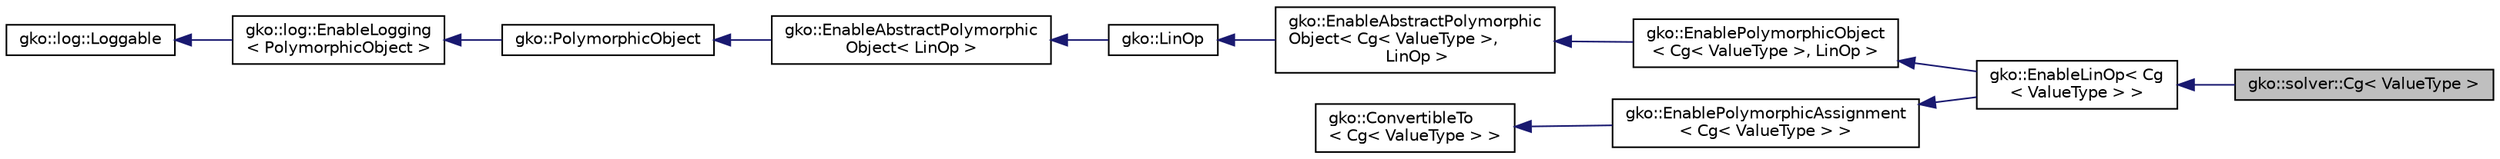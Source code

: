 digraph "gko::solver::Cg&lt; ValueType &gt;"
{
 // INTERACTIVE_SVG=YES
  edge [fontname="Helvetica",fontsize="10",labelfontname="Helvetica",labelfontsize="10"];
  node [fontname="Helvetica",fontsize="10",shape=record];
  rankdir="LR";
  Node1 [label="gko::solver::Cg\< ValueType \>",height=0.2,width=0.4,color="black", fillcolor="grey75", style="filled", fontcolor="black"];
  Node2 -> Node1 [dir="back",color="midnightblue",fontsize="10",style="solid",fontname="Helvetica"];
  Node2 [label="gko::EnableLinOp\< Cg\l\< ValueType \> \>",height=0.2,width=0.4,color="black", fillcolor="white", style="filled",URL="$classgko_1_1EnableLinOp.html"];
  Node3 -> Node2 [dir="back",color="midnightblue",fontsize="10",style="solid",fontname="Helvetica"];
  Node3 [label="gko::EnablePolymorphicObject\l\< Cg\< ValueType \>, LinOp \>",height=0.2,width=0.4,color="black", fillcolor="white", style="filled",URL="$classgko_1_1EnablePolymorphicObject.html"];
  Node4 -> Node3 [dir="back",color="midnightblue",fontsize="10",style="solid",fontname="Helvetica"];
  Node4 [label="gko::EnableAbstractPolymorphic\lObject\< Cg\< ValueType \>,\l LinOp \>",height=0.2,width=0.4,color="black", fillcolor="white", style="filled",URL="$classgko_1_1EnableAbstractPolymorphicObject.html"];
  Node5 -> Node4 [dir="back",color="midnightblue",fontsize="10",style="solid",fontname="Helvetica"];
  Node5 [label="gko::LinOp",height=0.2,width=0.4,color="black", fillcolor="white", style="filled",URL="$classgko_1_1LinOp.html",tooltip="The linear operator (LinOp) is a base class for all linear algebra objects in Ginkgo. "];
  Node6 -> Node5 [dir="back",color="midnightblue",fontsize="10",style="solid",fontname="Helvetica"];
  Node6 [label="gko::EnableAbstractPolymorphic\lObject\< LinOp \>",height=0.2,width=0.4,color="black", fillcolor="white", style="filled",URL="$classgko_1_1EnableAbstractPolymorphicObject.html"];
  Node7 -> Node6 [dir="back",color="midnightblue",fontsize="10",style="solid",fontname="Helvetica"];
  Node7 [label="gko::PolymorphicObject",height=0.2,width=0.4,color="black", fillcolor="white", style="filled",URL="$classgko_1_1PolymorphicObject.html",tooltip="A PolymorphicObject is the abstract base for all \"heavy\" objects in Ginkgo that behave polymorphicall..."];
  Node8 -> Node7 [dir="back",color="midnightblue",fontsize="10",style="solid",fontname="Helvetica"];
  Node8 [label="gko::log::EnableLogging\l\< PolymorphicObject \>",height=0.2,width=0.4,color="black", fillcolor="white", style="filled",URL="$classgko_1_1log_1_1EnableLogging.html"];
  Node9 -> Node8 [dir="back",color="midnightblue",fontsize="10",style="solid",fontname="Helvetica"];
  Node9 [label="gko::log::Loggable",height=0.2,width=0.4,color="black", fillcolor="white", style="filled",URL="$classgko_1_1log_1_1Loggable.html",tooltip="Loggable class is an interface which should be implemented by classes wanting to support logging..."];
  Node10 -> Node2 [dir="back",color="midnightblue",fontsize="10",style="solid",fontname="Helvetica"];
  Node10 [label="gko::EnablePolymorphicAssignment\l\< Cg\< ValueType \> \>",height=0.2,width=0.4,color="black", fillcolor="white", style="filled",URL="$classgko_1_1EnablePolymorphicAssignment.html"];
  Node11 -> Node10 [dir="back",color="midnightblue",fontsize="10",style="solid",fontname="Helvetica"];
  Node11 [label="gko::ConvertibleTo\l\< Cg\< ValueType \> \>",height=0.2,width=0.4,color="black", fillcolor="white", style="filled",URL="$classgko_1_1ConvertibleTo.html"];
}
